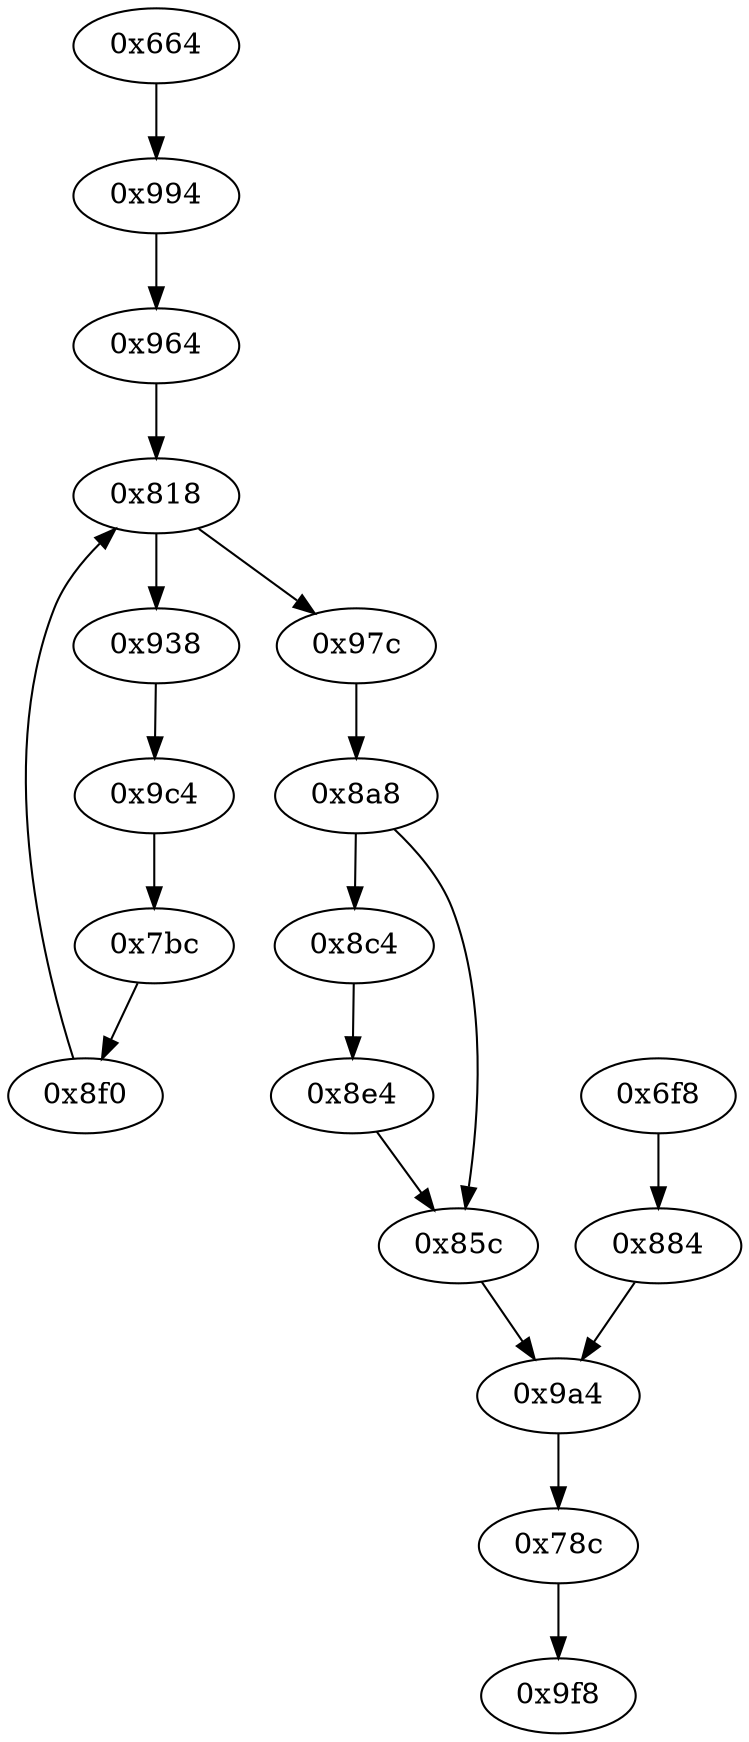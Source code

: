 strict digraph "" {
	"0x664"	 [opcode="[u'push', u'add', u'sub', u'stm', u'ldr', u'add', u'ldr', u'ldr', u'str', u'ldr', u'ldr', u'str', u'ldr', u'str', u'ldr', u'b']"];
	"0x994"	 [opcode="[u'str', u'ldr', u'ldr', u'b']"];
	"0x664" -> "0x994";
	"0x8f0"	 [opcode="[u'ldr', u'ldr', u'mov', u'str', u'ldr', u'ldr', u'ldr', u'smull', u'add', u'asr', u'asr', u'add', u'ldr', u'smull', u'ldr', u'asr', \
u'add', u'b']"];
	"0x818"	 [opcode="[u'str', u'str', u'str', u'str', u'ldr', u'ldr', u'orr', u'ldr', u'ldr', u'mov', u'b']"];
	"0x8f0" -> "0x818";
	"0x8a8"	 [opcode="[u'ldrb', u'ldr', u'cmp', u'ldr', u'ldr', u'mov', u'b']"];
	"0x8c4"	 [opcode="[u'ldr', u'add', u'str', u'ldr', u'ldr', u'str', u'ldr', u'b']"];
	"0x8a8" -> "0x8c4";
	"0x85c"	 [opcode="[u'ldr', u'sub', u'mov', u'b']"];
	"0x8a8" -> "0x85c";
	"0x7bc"	 [opcode="[u'ldr', u'ldr', u'add', u'str', u'ldr', u'add', u'bic', u'sub', u'str', u'ldr', u'add', u'str', u'ldr', u'add', u'str', u'ldr', \
u'b']"];
	"0x7bc" -> "0x8f0";
	"0x884"	 [opcode="[u'ldr', u'ldr', u'ldr', u'ldr', u'add', u'b']"];
	"0x9a4"	 [opcode="[u'str', u'str', u'ldr', u'ldr', u'and', u'ldr', u'add', u'b']"];
	"0x884" -> "0x9a4";
	"0x938"	 [opcode="[u'ldr', u'ldr', u'smull', u'asr', u'add', u'add', u'add', u'sub', u'str', u'ldr', u'b']"];
	"0x9c4"	 [opcode="[u'ldr', u'ldr', u'smull', u'asr', u'add', u'add', u'add', u'sub', u'ldr', u'add', u'str', u'ldr', u'b']"];
	"0x938" -> "0x9c4";
	"0x964"	 [opcode="[u'ldr', u'ldr', u'mov', u'mov', u'mov', u'b']"];
	"0x964" -> "0x818";
	"0x78c"	 [opcode="[u'ldr', u'ldr', u'b']"];
	"0x9f8"	 [opcode="[u'ldr', u'ldr', u'ldr', u'ldr', u'ldr', u'sub', u'sub', u'pop']"];
	"0x78c" -> "0x9f8";
	"0x9c4" -> "0x7bc";
	"0x818" -> "0x938";
	"0x97c"	 [opcode="[u'ldr', u'cmp', u'mov', u'strb', u'ldr', u'b']"];
	"0x818" -> "0x97c";
	"0x9a4" -> "0x78c";
	"0x8e4"	 [opcode="[u'ldr', u'ldr', u'b']"];
	"0x8c4" -> "0x8e4";
	"0x6f8"	 [opcode="[u'ldr', u'add', u'lsl', u'str', u'ldr', u'sub', u'str', u'ldr', u'ldr', u'str', u'ldr', u'b']"];
	"0x6f8" -> "0x884";
	"0x97c" -> "0x8a8";
	"0x85c" -> "0x9a4";
	"0x8e4" -> "0x85c";
	"0x994" -> "0x964";
}
